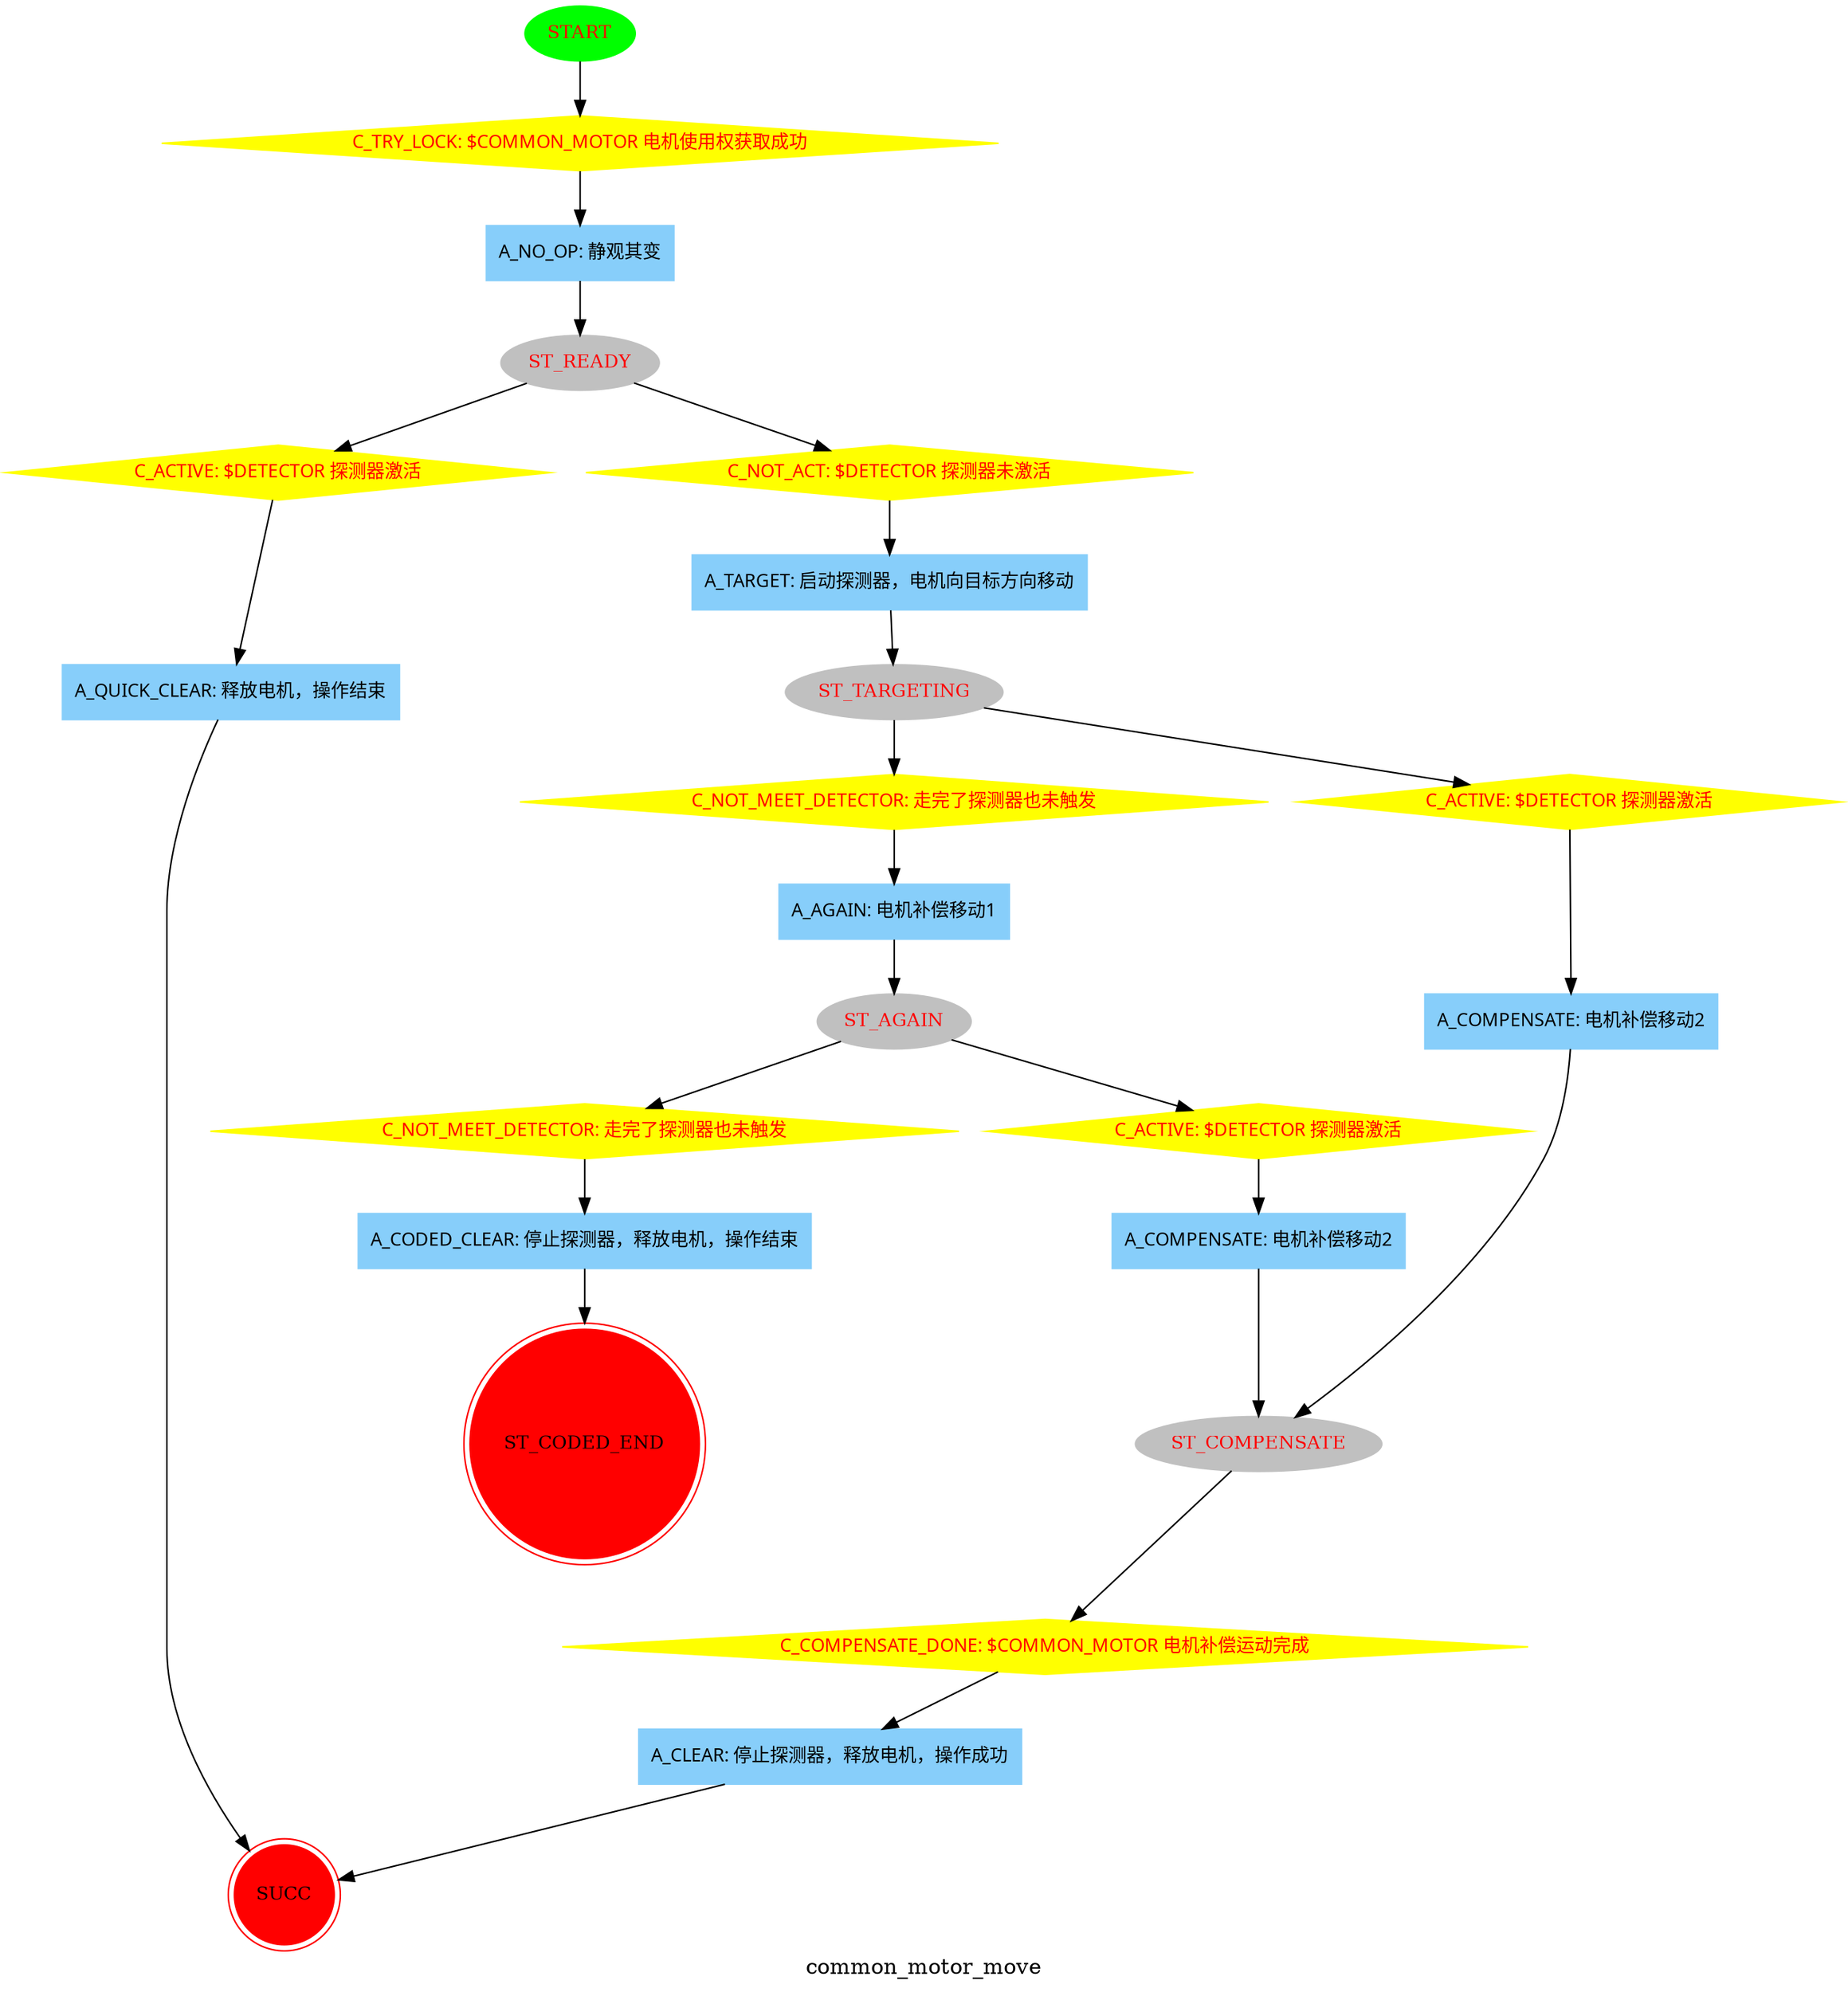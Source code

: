 digraph G{
    label = "common_motor_move"
    node [style = filled, color = Green, fontcolor = Red, fontsize = 12, shape = ellipse];
    {
        START[label = "START"];
    }
    node [style = filled, color = Gray, fontcolor = Red, fontsize = 12, shape = ellipse];
    {
        ST_READY[label = "ST_READY"];
        ST_TARGETING[label = "ST_TARGETING"];
        ST_COMPENSATE[label = "ST_COMPENSATE"];
        ST_AGAIN[label = "ST_AGAIN"];
    }
    node [style = filled, color = RED, fontcolor = Black, fontsize = 12, shape = doublecircle];
    {
        ST_CODED_END[label = "ST_CODED_END"];
        SUCC[label = "SUCC"];
    }

    node [fontname="FangSong", style = filled, color = Yellow, fontcolor = Red, fontsize = 12, shape = diamond];
    {
        START_C_TRY_LOCK[label = "C_TRY_LOCK: $COMMON_MOTOR 电机使用权获取成功"];
        ST_READY_C_ACTIVE[label = "C_ACTIVE: $DETECTOR 探测器激活"];
        ST_READY_C_NOT_ACT[label = "C_NOT_ACT: $DETECTOR 探测器未激活"];
        ST_TARGETING_C_NOT_MEET_DETECTOR[label = "C_NOT_MEET_DETECTOR: 走完了探测器也未触发"];
        ST_TARGETING_C_ACTIVE[label = "C_ACTIVE: $DETECTOR 探测器激活"];
        ST_AGAIN_C_NOT_MEET_DETECTOR[label = "C_NOT_MEET_DETECTOR: 走完了探测器也未触发"];
        ST_AGAIN_C_ACTIVE[label = "C_ACTIVE: $DETECTOR 探测器激活"];
        ST_COMPENSATE_C_COMPENSATE_DONE[label = "C_COMPENSATE_DONE: $COMMON_MOTOR 电机补偿运动完成"];
    }
    
    node [fontname="FangSong", style = filled, color = lightskyblue, fontcolor = Black, fontsize = 12, shape = box];
    {
        START_C_TRY_LOCK_A_NO_OP[label = "A_NO_OP: 静观其变"];
        ST_READY_C_ACTIVE_A_QUICK_CLEAR[label = "A_QUICK_CLEAR: 释放电机，操作结束"];
        ST_READY_C_NOT_ACT_A_TARGET[label = "A_TARGET: 启动探测器，电机向目标方向移动"];
        ST_TARGETING_C_NOT_MEET_DETECTOR_A_AGAIN[label = "A_AGAIN: 电机补偿移动1"];
        ST_TARGETING_C_ACTIVE_A_COMPENSATE[label = "A_COMPENSATE: 电机补偿移动2"];
        ST_AGAIN_C_NOT_MEET_DETECTOR_A_CODED_CLEAR[label = "A_CODED_CLEAR: 停止探测器，释放电机，操作结束"];
        ST_AGAIN_C_ACTIVE_A_COMPENSATE[label = "A_COMPENSATE: 电机补偿移动2"];
        ST_COMPENSATE_C_COMPENSATE_DONE_A_CLEAR[label = "A_CLEAR: 停止探测器，释放电机，操作成功"];
    }

    START -> START_C_TRY_LOCK -> START_C_TRY_LOCK_A_NO_OP
    START_C_TRY_LOCK_A_NO_OP -> ST_READY
    ST_READY -> ST_READY_C_ACTIVE -> ST_READY_C_ACTIVE_A_QUICK_CLEAR
    ST_READY_C_ACTIVE_A_QUICK_CLEAR -> SUCC
    ST_READY -> ST_READY_C_NOT_ACT -> ST_READY_C_NOT_ACT_A_TARGET
    ST_READY_C_NOT_ACT_A_TARGET -> ST_TARGETING
    ST_TARGETING -> ST_TARGETING_C_NOT_MEET_DETECTOR -> ST_TARGETING_C_NOT_MEET_DETECTOR_A_AGAIN
    ST_TARGETING_C_NOT_MEET_DETECTOR_A_AGAIN -> ST_AGAIN
    ST_TARGETING -> ST_TARGETING_C_ACTIVE -> ST_TARGETING_C_ACTIVE_A_COMPENSATE
    ST_TARGETING_C_ACTIVE_A_COMPENSATE -> ST_COMPENSATE
    ST_AGAIN -> ST_AGAIN_C_NOT_MEET_DETECTOR -> ST_AGAIN_C_NOT_MEET_DETECTOR_A_CODED_CLEAR
    ST_AGAIN_C_NOT_MEET_DETECTOR_A_CODED_CLEAR -> ST_CODED_END
    ST_AGAIN -> ST_AGAIN_C_ACTIVE -> ST_AGAIN_C_ACTIVE_A_COMPENSATE
    ST_AGAIN_C_ACTIVE_A_COMPENSATE -> ST_COMPENSATE
    ST_COMPENSATE -> ST_COMPENSATE_C_COMPENSATE_DONE -> ST_COMPENSATE_C_COMPENSATE_DONE_A_CLEAR
    ST_COMPENSATE_C_COMPENSATE_DONE_A_CLEAR -> SUCC
}

